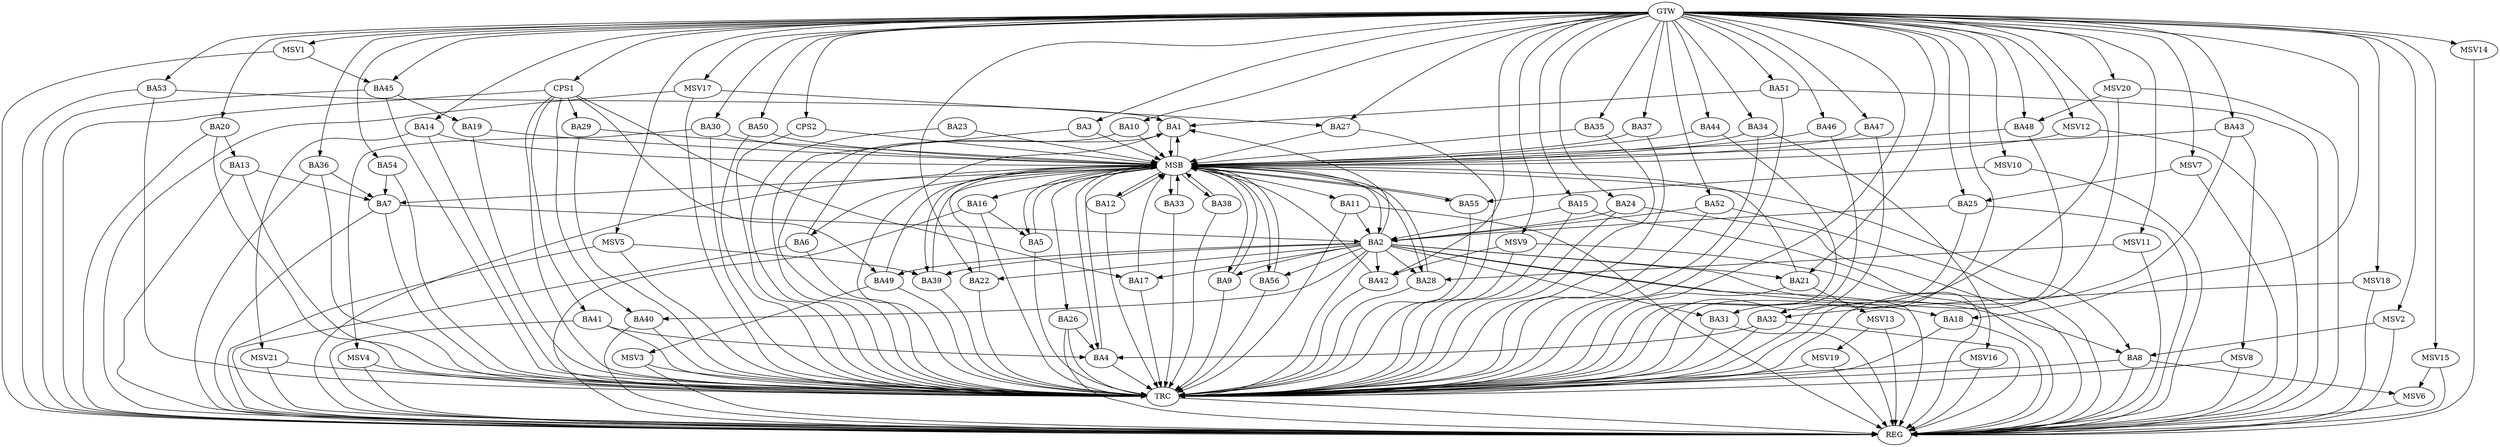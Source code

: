 strict digraph G {
  BA1 [ label="BA1" ];
  BA2 [ label="BA2" ];
  BA3 [ label="BA3" ];
  BA4 [ label="BA4" ];
  BA5 [ label="BA5" ];
  BA6 [ label="BA6" ];
  BA7 [ label="BA7" ];
  BA8 [ label="BA8" ];
  BA9 [ label="BA9" ];
  BA10 [ label="BA10" ];
  BA11 [ label="BA11" ];
  BA12 [ label="BA12" ];
  BA13 [ label="BA13" ];
  BA14 [ label="BA14" ];
  BA15 [ label="BA15" ];
  BA16 [ label="BA16" ];
  BA17 [ label="BA17" ];
  BA18 [ label="BA18" ];
  BA19 [ label="BA19" ];
  BA20 [ label="BA20" ];
  BA21 [ label="BA21" ];
  BA22 [ label="BA22" ];
  BA23 [ label="BA23" ];
  BA24 [ label="BA24" ];
  BA25 [ label="BA25" ];
  BA26 [ label="BA26" ];
  BA27 [ label="BA27" ];
  BA28 [ label="BA28" ];
  BA29 [ label="BA29" ];
  BA30 [ label="BA30" ];
  BA31 [ label="BA31" ];
  BA32 [ label="BA32" ];
  BA33 [ label="BA33" ];
  BA34 [ label="BA34" ];
  BA35 [ label="BA35" ];
  BA36 [ label="BA36" ];
  BA37 [ label="BA37" ];
  BA38 [ label="BA38" ];
  BA39 [ label="BA39" ];
  BA40 [ label="BA40" ];
  BA41 [ label="BA41" ];
  BA42 [ label="BA42" ];
  BA43 [ label="BA43" ];
  BA44 [ label="BA44" ];
  BA45 [ label="BA45" ];
  BA46 [ label="BA46" ];
  BA47 [ label="BA47" ];
  BA48 [ label="BA48" ];
  BA49 [ label="BA49" ];
  BA50 [ label="BA50" ];
  BA51 [ label="BA51" ];
  BA52 [ label="BA52" ];
  BA53 [ label="BA53" ];
  BA54 [ label="BA54" ];
  BA55 [ label="BA55" ];
  BA56 [ label="BA56" ];
  CPS1 [ label="CPS1" ];
  CPS2 [ label="CPS2" ];
  GTW [ label="GTW" ];
  REG [ label="REG" ];
  MSB [ label="MSB" ];
  TRC [ label="TRC" ];
  MSV1 [ label="MSV1" ];
  MSV2 [ label="MSV2" ];
  MSV3 [ label="MSV3" ];
  MSV4 [ label="MSV4" ];
  MSV5 [ label="MSV5" ];
  MSV6 [ label="MSV6" ];
  MSV7 [ label="MSV7" ];
  MSV8 [ label="MSV8" ];
  MSV9 [ label="MSV9" ];
  MSV10 [ label="MSV10" ];
  MSV11 [ label="MSV11" ];
  MSV12 [ label="MSV12" ];
  MSV13 [ label="MSV13" ];
  MSV14 [ label="MSV14" ];
  MSV15 [ label="MSV15" ];
  MSV16 [ label="MSV16" ];
  MSV17 [ label="MSV17" ];
  MSV18 [ label="MSV18" ];
  MSV19 [ label="MSV19" ];
  MSV20 [ label="MSV20" ];
  MSV21 [ label="MSV21" ];
  BA2 -> BA1;
  BA6 -> BA1;
  BA7 -> BA2;
  BA11 -> BA2;
  BA13 -> BA7;
  BA15 -> BA2;
  BA16 -> BA5;
  BA20 -> BA13;
  BA24 -> BA2;
  BA25 -> BA2;
  BA26 -> BA4;
  BA32 -> BA4;
  BA36 -> BA7;
  BA41 -> BA4;
  BA45 -> BA19;
  BA51 -> BA1;
  BA52 -> BA2;
  BA53 -> BA1;
  BA54 -> BA7;
  CPS1 -> BA49;
  CPS1 -> BA17;
  CPS1 -> BA29;
  CPS1 -> BA41;
  CPS1 -> BA40;
  GTW -> BA3;
  GTW -> BA10;
  GTW -> BA14;
  GTW -> BA15;
  GTW -> BA18;
  GTW -> BA20;
  GTW -> BA21;
  GTW -> BA22;
  GTW -> BA24;
  GTW -> BA25;
  GTW -> BA27;
  GTW -> BA30;
  GTW -> BA31;
  GTW -> BA32;
  GTW -> BA34;
  GTW -> BA35;
  GTW -> BA36;
  GTW -> BA37;
  GTW -> BA42;
  GTW -> BA43;
  GTW -> BA44;
  GTW -> BA45;
  GTW -> BA46;
  GTW -> BA47;
  GTW -> BA48;
  GTW -> BA50;
  GTW -> BA51;
  GTW -> BA52;
  GTW -> BA53;
  GTW -> BA54;
  GTW -> CPS1;
  GTW -> CPS2;
  BA2 -> REG;
  BA6 -> REG;
  BA7 -> REG;
  BA8 -> REG;
  BA11 -> REG;
  BA13 -> REG;
  BA15 -> REG;
  BA16 -> REG;
  BA18 -> REG;
  BA20 -> REG;
  BA24 -> REG;
  BA25 -> REG;
  BA26 -> REG;
  BA31 -> REG;
  BA32 -> REG;
  BA36 -> REG;
  BA40 -> REG;
  BA41 -> REG;
  BA45 -> REG;
  BA51 -> REG;
  BA52 -> REG;
  BA53 -> REG;
  CPS1 -> REG;
  BA1 -> MSB;
  MSB -> BA2;
  MSB -> REG;
  BA3 -> MSB;
  BA4 -> MSB;
  BA5 -> MSB;
  BA9 -> MSB;
  MSB -> BA6;
  BA10 -> MSB;
  MSB -> BA5;
  BA12 -> MSB;
  MSB -> BA1;
  BA14 -> MSB;
  BA17 -> MSB;
  BA19 -> MSB;
  MSB -> BA7;
  BA21 -> MSB;
  MSB -> BA12;
  BA22 -> MSB;
  BA23 -> MSB;
  MSB -> BA8;
  BA27 -> MSB;
  MSB -> BA4;
  BA28 -> MSB;
  MSB -> BA26;
  BA29 -> MSB;
  MSB -> BA9;
  BA30 -> MSB;
  BA33 -> MSB;
  BA34 -> MSB;
  BA35 -> MSB;
  BA37 -> MSB;
  BA38 -> MSB;
  BA39 -> MSB;
  BA42 -> MSB;
  BA43 -> MSB;
  BA44 -> MSB;
  MSB -> BA33;
  BA46 -> MSB;
  BA47 -> MSB;
  BA48 -> MSB;
  BA49 -> MSB;
  MSB -> BA28;
  BA50 -> MSB;
  BA55 -> MSB;
  BA56 -> MSB;
  CPS2 -> MSB;
  MSB -> BA16;
  MSB -> BA39;
  MSB -> BA11;
  MSB -> BA38;
  MSB -> BA56;
  MSB -> BA55;
  BA1 -> TRC;
  BA2 -> TRC;
  BA3 -> TRC;
  BA4 -> TRC;
  BA5 -> TRC;
  BA6 -> TRC;
  BA7 -> TRC;
  BA8 -> TRC;
  BA9 -> TRC;
  BA10 -> TRC;
  BA11 -> TRC;
  BA12 -> TRC;
  BA13 -> TRC;
  BA14 -> TRC;
  BA15 -> TRC;
  BA16 -> TRC;
  BA17 -> TRC;
  BA18 -> TRC;
  BA19 -> TRC;
  BA20 -> TRC;
  BA21 -> TRC;
  BA22 -> TRC;
  BA23 -> TRC;
  BA24 -> TRC;
  BA25 -> TRC;
  BA26 -> TRC;
  BA27 -> TRC;
  BA28 -> TRC;
  BA29 -> TRC;
  BA30 -> TRC;
  BA31 -> TRC;
  BA32 -> TRC;
  BA33 -> TRC;
  BA34 -> TRC;
  BA35 -> TRC;
  BA36 -> TRC;
  BA37 -> TRC;
  BA38 -> TRC;
  BA39 -> TRC;
  BA40 -> TRC;
  BA41 -> TRC;
  BA42 -> TRC;
  BA43 -> TRC;
  BA44 -> TRC;
  BA45 -> TRC;
  BA46 -> TRC;
  BA47 -> TRC;
  BA48 -> TRC;
  BA49 -> TRC;
  BA50 -> TRC;
  BA51 -> TRC;
  BA52 -> TRC;
  BA53 -> TRC;
  BA54 -> TRC;
  BA55 -> TRC;
  BA56 -> TRC;
  CPS1 -> TRC;
  CPS2 -> TRC;
  GTW -> TRC;
  TRC -> REG;
  BA2 -> BA49;
  BA2 -> BA28;
  BA2 -> BA56;
  BA2 -> BA17;
  BA2 -> BA40;
  BA2 -> BA21;
  BA2 -> BA22;
  BA2 -> BA42;
  BA2 -> BA31;
  BA2 -> BA8;
  BA2 -> BA18;
  BA2 -> BA9;
  BA2 -> BA39;
  MSV1 -> BA45;
  GTW -> MSV1;
  MSV1 -> REG;
  MSV2 -> BA8;
  GTW -> MSV2;
  MSV2 -> REG;
  BA49 -> MSV3;
  MSV3 -> REG;
  MSV3 -> TRC;
  BA30 -> MSV4;
  MSV4 -> REG;
  MSV4 -> TRC;
  MSV5 -> BA39;
  GTW -> MSV5;
  MSV5 -> REG;
  MSV5 -> TRC;
  BA8 -> MSV6;
  MSV6 -> REG;
  MSV7 -> BA25;
  GTW -> MSV7;
  MSV7 -> REG;
  BA43 -> MSV8;
  MSV8 -> REG;
  MSV8 -> TRC;
  MSV9 -> BA42;
  GTW -> MSV9;
  MSV9 -> REG;
  MSV9 -> TRC;
  MSV10 -> BA55;
  GTW -> MSV10;
  MSV10 -> REG;
  MSV11 -> BA28;
  GTW -> MSV11;
  MSV11 -> REG;
  MSV12 -> MSB;
  GTW -> MSV12;
  MSV12 -> REG;
  BA21 -> MSV13;
  MSV13 -> REG;
  GTW -> MSV14;
  MSV14 -> REG;
  MSV15 -> MSV6;
  GTW -> MSV15;
  MSV15 -> REG;
  BA34 -> MSV16;
  MSV16 -> REG;
  MSV16 -> TRC;
  MSV17 -> BA27;
  GTW -> MSV17;
  MSV17 -> REG;
  MSV17 -> TRC;
  MSV18 -> BA32;
  GTW -> MSV18;
  MSV18 -> REG;
  MSV13 -> MSV19;
  MSV19 -> REG;
  MSV19 -> TRC;
  MSV20 -> BA48;
  GTW -> MSV20;
  MSV20 -> REG;
  MSV20 -> TRC;
  BA14 -> MSV21;
  MSV21 -> REG;
  MSV21 -> TRC;
}
